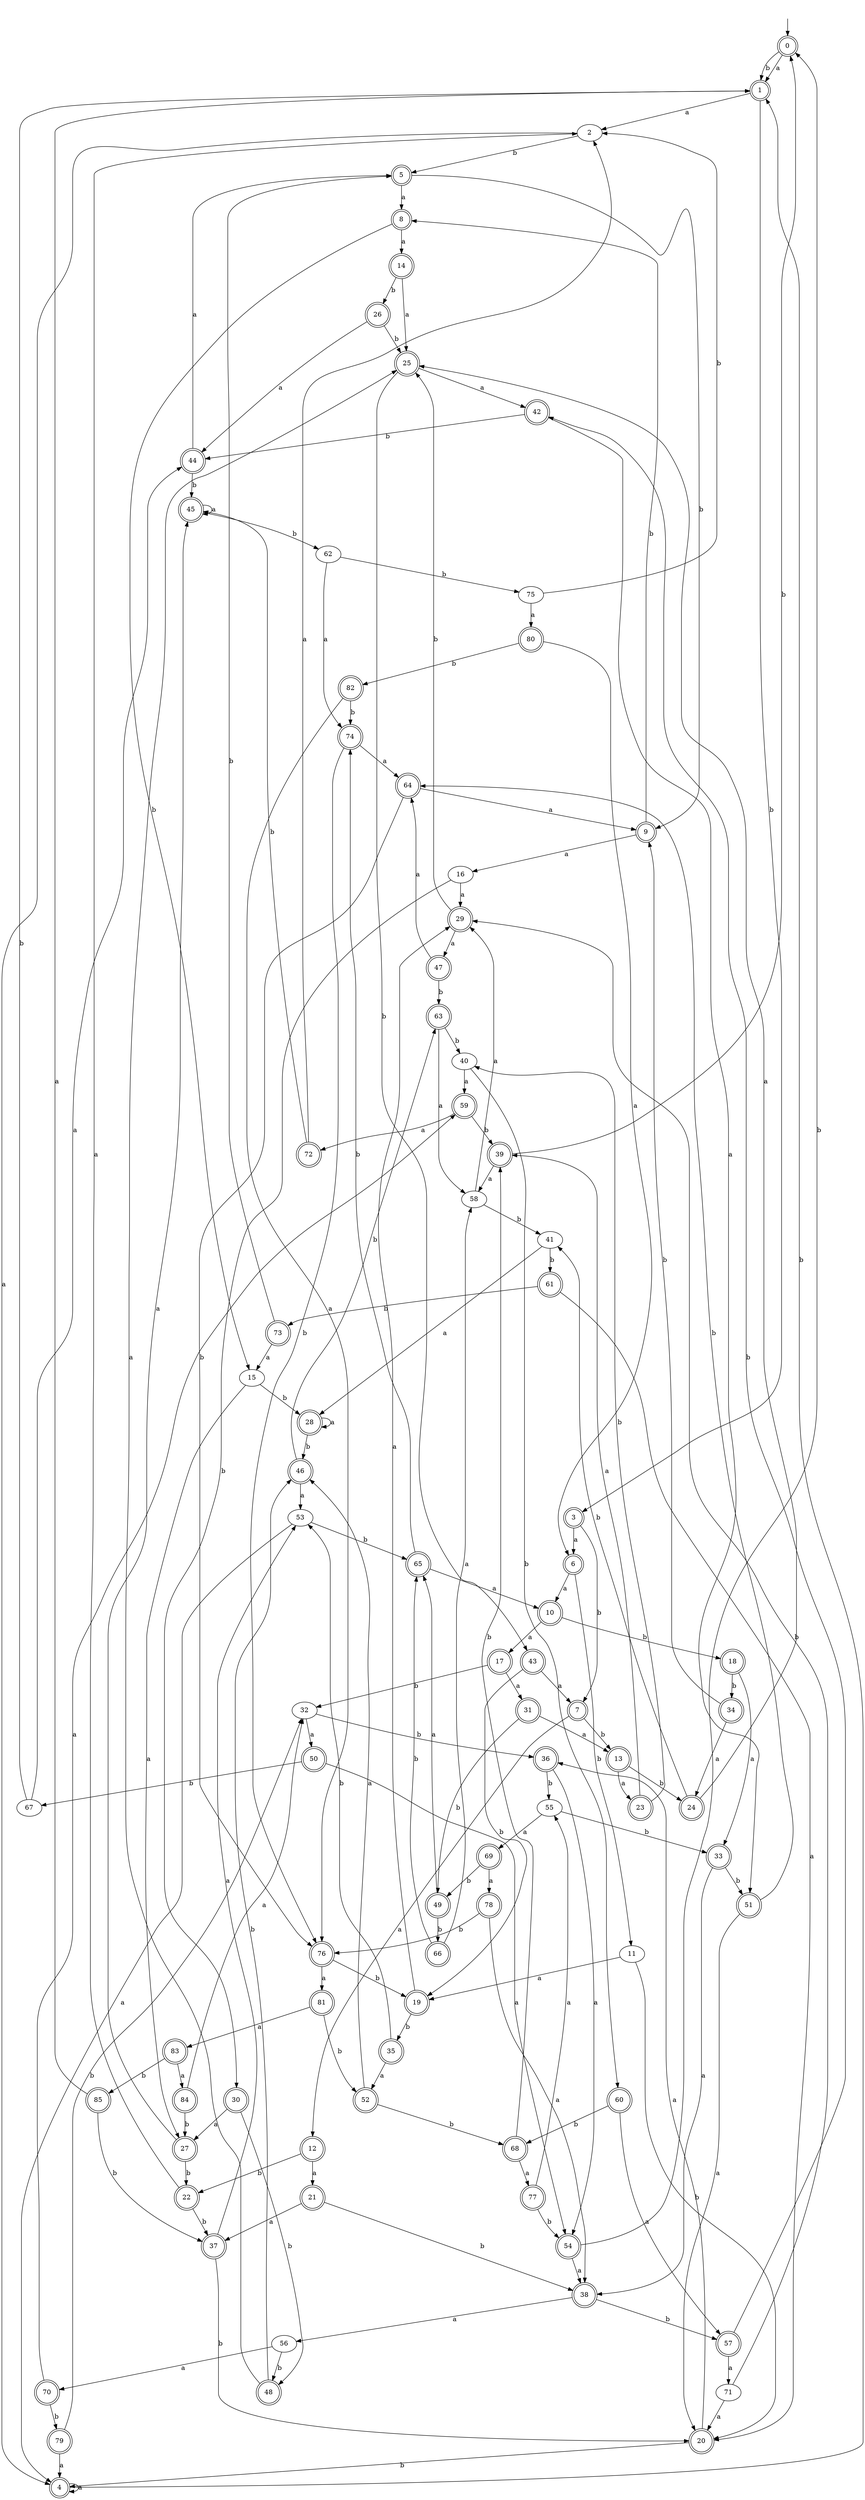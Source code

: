 digraph RandomDFA {
  __start0 [label="", shape=none];
  __start0 -> 0 [label=""];
  0 [shape=circle] [shape=doublecircle]
  0 -> 1 [label="a"]
  0 -> 1 [label="b"]
  1 [shape=doublecircle]
  1 -> 2 [label="a"]
  1 -> 3 [label="b"]
  2
  2 -> 4 [label="a"]
  2 -> 5 [label="b"]
  3 [shape=doublecircle]
  3 -> 6 [label="a"]
  3 -> 7 [label="b"]
  4 [shape=doublecircle]
  4 -> 4 [label="a"]
  4 -> 1 [label="b"]
  5 [shape=doublecircle]
  5 -> 8 [label="a"]
  5 -> 9 [label="b"]
  6 [shape=doublecircle]
  6 -> 10 [label="a"]
  6 -> 11 [label="b"]
  7 [shape=doublecircle]
  7 -> 12 [label="a"]
  7 -> 13 [label="b"]
  8 [shape=doublecircle]
  8 -> 14 [label="a"]
  8 -> 15 [label="b"]
  9 [shape=doublecircle]
  9 -> 16 [label="a"]
  9 -> 8 [label="b"]
  10 [shape=doublecircle]
  10 -> 17 [label="a"]
  10 -> 18 [label="b"]
  11
  11 -> 19 [label="a"]
  11 -> 20 [label="b"]
  12 [shape=doublecircle]
  12 -> 21 [label="a"]
  12 -> 22 [label="b"]
  13 [shape=doublecircle]
  13 -> 23 [label="a"]
  13 -> 24 [label="b"]
  14 [shape=doublecircle]
  14 -> 25 [label="a"]
  14 -> 26 [label="b"]
  15
  15 -> 27 [label="a"]
  15 -> 28 [label="b"]
  16
  16 -> 29 [label="a"]
  16 -> 30 [label="b"]
  17 [shape=doublecircle]
  17 -> 31 [label="a"]
  17 -> 32 [label="b"]
  18 [shape=doublecircle]
  18 -> 33 [label="a"]
  18 -> 34 [label="b"]
  19 [shape=doublecircle]
  19 -> 29 [label="a"]
  19 -> 35 [label="b"]
  20 [shape=doublecircle]
  20 -> 36 [label="a"]
  20 -> 4 [label="b"]
  21 [shape=doublecircle]
  21 -> 37 [label="a"]
  21 -> 38 [label="b"]
  22 [shape=doublecircle]
  22 -> 2 [label="a"]
  22 -> 37 [label="b"]
  23 [shape=doublecircle]
  23 -> 39 [label="a"]
  23 -> 40 [label="b"]
  24 [shape=doublecircle]
  24 -> 25 [label="a"]
  24 -> 41 [label="b"]
  25 [shape=doublecircle]
  25 -> 42 [label="a"]
  25 -> 43 [label="b"]
  26 [shape=doublecircle]
  26 -> 44 [label="a"]
  26 -> 25 [label="b"]
  27 [shape=doublecircle]
  27 -> 45 [label="a"]
  27 -> 22 [label="b"]
  28 [shape=doublecircle]
  28 -> 28 [label="a"]
  28 -> 46 [label="b"]
  29 [shape=doublecircle]
  29 -> 47 [label="a"]
  29 -> 25 [label="b"]
  30 [shape=doublecircle]
  30 -> 27 [label="a"]
  30 -> 48 [label="b"]
  31 [shape=doublecircle]
  31 -> 13 [label="a"]
  31 -> 49 [label="b"]
  32
  32 -> 50 [label="a"]
  32 -> 36 [label="b"]
  33 [shape=doublecircle]
  33 -> 38 [label="a"]
  33 -> 51 [label="b"]
  34 [shape=doublecircle]
  34 -> 24 [label="a"]
  34 -> 9 [label="b"]
  35 [shape=doublecircle]
  35 -> 52 [label="a"]
  35 -> 53 [label="b"]
  36 [shape=doublecircle]
  36 -> 54 [label="a"]
  36 -> 55 [label="b"]
  37 [shape=doublecircle]
  37 -> 53 [label="a"]
  37 -> 20 [label="b"]
  38 [shape=doublecircle]
  38 -> 56 [label="a"]
  38 -> 57 [label="b"]
  39 [shape=doublecircle]
  39 -> 58 [label="a"]
  39 -> 0 [label="b"]
  40
  40 -> 59 [label="a"]
  40 -> 60 [label="b"]
  41
  41 -> 28 [label="a"]
  41 -> 61 [label="b"]
  42 [shape=doublecircle]
  42 -> 51 [label="a"]
  42 -> 44 [label="b"]
  43 [shape=doublecircle]
  43 -> 7 [label="a"]
  43 -> 19 [label="b"]
  44 [shape=doublecircle]
  44 -> 5 [label="a"]
  44 -> 45 [label="b"]
  45 [shape=doublecircle]
  45 -> 45 [label="a"]
  45 -> 62 [label="b"]
  46 [shape=doublecircle]
  46 -> 53 [label="a"]
  46 -> 63 [label="b"]
  47 [shape=doublecircle]
  47 -> 64 [label="a"]
  47 -> 63 [label="b"]
  48 [shape=doublecircle]
  48 -> 25 [label="a"]
  48 -> 46 [label="b"]
  49 [shape=doublecircle]
  49 -> 65 [label="a"]
  49 -> 66 [label="b"]
  50 [shape=doublecircle]
  50 -> 54 [label="a"]
  50 -> 67 [label="b"]
  51 [shape=doublecircle]
  51 -> 20 [label="a"]
  51 -> 64 [label="b"]
  52 [shape=doublecircle]
  52 -> 46 [label="a"]
  52 -> 68 [label="b"]
  53
  53 -> 4 [label="a"]
  53 -> 65 [label="b"]
  54 [shape=doublecircle]
  54 -> 38 [label="a"]
  54 -> 0 [label="b"]
  55
  55 -> 69 [label="a"]
  55 -> 33 [label="b"]
  56
  56 -> 70 [label="a"]
  56 -> 48 [label="b"]
  57 [shape=doublecircle]
  57 -> 71 [label="a"]
  57 -> 42 [label="b"]
  58
  58 -> 29 [label="a"]
  58 -> 41 [label="b"]
  59 [shape=doublecircle]
  59 -> 72 [label="a"]
  59 -> 39 [label="b"]
  60 [shape=doublecircle]
  60 -> 57 [label="a"]
  60 -> 68 [label="b"]
  61 [shape=doublecircle]
  61 -> 20 [label="a"]
  61 -> 73 [label="b"]
  62
  62 -> 74 [label="a"]
  62 -> 75 [label="b"]
  63 [shape=doublecircle]
  63 -> 58 [label="a"]
  63 -> 40 [label="b"]
  64 [shape=doublecircle]
  64 -> 9 [label="a"]
  64 -> 76 [label="b"]
  65 [shape=doublecircle]
  65 -> 10 [label="a"]
  65 -> 74 [label="b"]
  66 [shape=doublecircle]
  66 -> 58 [label="a"]
  66 -> 65 [label="b"]
  67
  67 -> 44 [label="a"]
  67 -> 1 [label="b"]
  68 [shape=doublecircle]
  68 -> 77 [label="a"]
  68 -> 39 [label="b"]
  69 [shape=doublecircle]
  69 -> 78 [label="a"]
  69 -> 49 [label="b"]
  70 [shape=doublecircle]
  70 -> 59 [label="a"]
  70 -> 79 [label="b"]
  71
  71 -> 20 [label="a"]
  71 -> 29 [label="b"]
  72 [shape=doublecircle]
  72 -> 2 [label="a"]
  72 -> 45 [label="b"]
  73 [shape=doublecircle]
  73 -> 15 [label="a"]
  73 -> 5 [label="b"]
  74 [shape=doublecircle]
  74 -> 64 [label="a"]
  74 -> 76 [label="b"]
  75
  75 -> 80 [label="a"]
  75 -> 2 [label="b"]
  76 [shape=doublecircle]
  76 -> 81 [label="a"]
  76 -> 19 [label="b"]
  77 [shape=doublecircle]
  77 -> 55 [label="a"]
  77 -> 54 [label="b"]
  78 [shape=doublecircle]
  78 -> 38 [label="a"]
  78 -> 76 [label="b"]
  79 [shape=doublecircle]
  79 -> 4 [label="a"]
  79 -> 32 [label="b"]
  80 [shape=doublecircle]
  80 -> 6 [label="a"]
  80 -> 82 [label="b"]
  81 [shape=doublecircle]
  81 -> 83 [label="a"]
  81 -> 52 [label="b"]
  82 [shape=doublecircle]
  82 -> 76 [label="a"]
  82 -> 74 [label="b"]
  83 [shape=doublecircle]
  83 -> 84 [label="a"]
  83 -> 85 [label="b"]
  84 [shape=doublecircle]
  84 -> 32 [label="a"]
  84 -> 27 [label="b"]
  85 [shape=doublecircle]
  85 -> 1 [label="a"]
  85 -> 37 [label="b"]
}
